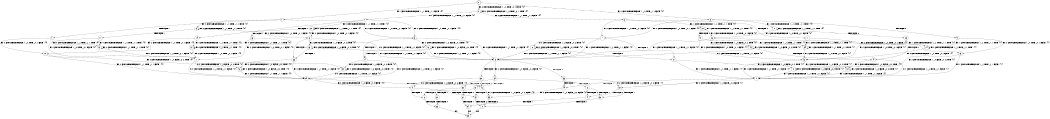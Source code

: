 digraph BCG {
size = "7, 10.5";
center = TRUE;
node [shape = circle];
0 [peripheries = 2];
0 -> 1 [label = "EX !1 !ATOMIC_EXCH_BRANCH (1, +1, TRUE, +1, 1, FALSE) !{0}"];
0 -> 2 [label = "EX !2 !ATOMIC_EXCH_BRANCH (1, +0, TRUE, +0, 1, TRUE) !{0}"];
0 -> 3 [label = "EX !0 !ATOMIC_EXCH_BRANCH (1, +1, TRUE, +1, 1, FALSE) !{0}"];
1 -> 4 [label = "TERMINATE !1"];
1 -> 5 [label = "EX !2 !ATOMIC_EXCH_BRANCH (1, +0, TRUE, +0, 1, FALSE) !{0}"];
1 -> 6 [label = "EX !0 !ATOMIC_EXCH_BRANCH (1, +1, TRUE, +1, 1, TRUE) !{0}"];
2 -> 7 [label = "EX !1 !ATOMIC_EXCH_BRANCH (1, +1, TRUE, +1, 1, FALSE) !{0}"];
2 -> 8 [label = "EX !0 !ATOMIC_EXCH_BRANCH (1, +1, TRUE, +1, 1, FALSE) !{0}"];
2 -> 2 [label = "EX !2 !ATOMIC_EXCH_BRANCH (1, +0, TRUE, +0, 1, TRUE) !{0}"];
3 -> 9 [label = "TERMINATE !0"];
3 -> 10 [label = "EX !1 !ATOMIC_EXCH_BRANCH (1, +1, TRUE, +1, 1, TRUE) !{0}"];
3 -> 11 [label = "EX !2 !ATOMIC_EXCH_BRANCH (1, +0, TRUE, +0, 1, FALSE) !{0}"];
4 -> 12 [label = "EX !2 !ATOMIC_EXCH_BRANCH (1, +0, TRUE, +0, 1, FALSE) !{0}"];
4 -> 13 [label = "EX !0 !ATOMIC_EXCH_BRANCH (1, +1, TRUE, +1, 1, TRUE) !{0}"];
5 -> 14 [label = "TERMINATE !1"];
5 -> 15 [label = "EX !0 !ATOMIC_EXCH_BRANCH (1, +1, TRUE, +1, 1, FALSE) !{0}"];
5 -> 16 [label = "EX !2 !ATOMIC_EXCH_BRANCH (1, +0, FALSE, +0, 2, TRUE) !{0}"];
6 -> 17 [label = "TERMINATE !1"];
6 -> 18 [label = "EX !2 !ATOMIC_EXCH_BRANCH (1, +0, TRUE, +0, 1, FALSE) !{0}"];
6 -> 6 [label = "EX !0 !ATOMIC_EXCH_BRANCH (1, +1, TRUE, +1, 1, TRUE) !{0}"];
7 -> 19 [label = "TERMINATE !1"];
7 -> 20 [label = "EX !0 !ATOMIC_EXCH_BRANCH (1, +1, TRUE, +1, 1, TRUE) !{0}"];
7 -> 5 [label = "EX !2 !ATOMIC_EXCH_BRANCH (1, +0, TRUE, +0, 1, FALSE) !{0}"];
8 -> 21 [label = "TERMINATE !0"];
8 -> 22 [label = "EX !1 !ATOMIC_EXCH_BRANCH (1, +1, TRUE, +1, 1, TRUE) !{0}"];
8 -> 11 [label = "EX !2 !ATOMIC_EXCH_BRANCH (1, +0, TRUE, +0, 1, FALSE) !{0}"];
9 -> 23 [label = "EX !2 !ATOMIC_EXCH_BRANCH (1, +0, TRUE, +0, 1, FALSE) !{1}"];
9 -> 24 [label = "EX !1 !ATOMIC_EXCH_BRANCH (1, +1, TRUE, +1, 1, TRUE) !{1}"];
10 -> 25 [label = "TERMINATE !0"];
10 -> 26 [label = "EX !2 !ATOMIC_EXCH_BRANCH (1, +0, TRUE, +0, 1, FALSE) !{0}"];
10 -> 10 [label = "EX !1 !ATOMIC_EXCH_BRANCH (1, +1, TRUE, +1, 1, TRUE) !{0}"];
11 -> 27 [label = "TERMINATE !0"];
11 -> 15 [label = "EX !1 !ATOMIC_EXCH_BRANCH (1, +1, TRUE, +1, 1, FALSE) !{0}"];
11 -> 28 [label = "EX !2 !ATOMIC_EXCH_BRANCH (1, +0, FALSE, +0, 2, TRUE) !{0}"];
12 -> 29 [label = "EX !0 !ATOMIC_EXCH_BRANCH (1, +1, TRUE, +1, 1, FALSE) !{0}"];
12 -> 30 [label = "EX !2 !ATOMIC_EXCH_BRANCH (1, +0, FALSE, +0, 2, TRUE) !{0}"];
13 -> 31 [label = "EX !2 !ATOMIC_EXCH_BRANCH (1, +0, TRUE, +0, 1, FALSE) !{0}"];
13 -> 13 [label = "EX !0 !ATOMIC_EXCH_BRANCH (1, +1, TRUE, +1, 1, TRUE) !{0}"];
14 -> 29 [label = "EX !0 !ATOMIC_EXCH_BRANCH (1, +1, TRUE, +1, 1, FALSE) !{0}"];
14 -> 30 [label = "EX !2 !ATOMIC_EXCH_BRANCH (1, +0, FALSE, +0, 2, TRUE) !{0}"];
15 -> 32 [label = "TERMINATE !1"];
15 -> 33 [label = "TERMINATE !0"];
15 -> 34 [label = "EX !2 !ATOMIC_EXCH_BRANCH (1, +0, FALSE, +0, 2, FALSE) !{0}"];
16 -> 14 [label = "TERMINATE !1"];
16 -> 15 [label = "EX !0 !ATOMIC_EXCH_BRANCH (1, +1, TRUE, +1, 1, FALSE) !{0}"];
16 -> 16 [label = "EX !2 !ATOMIC_EXCH_BRANCH (1, +0, FALSE, +0, 2, TRUE) !{0}"];
17 -> 31 [label = "EX !2 !ATOMIC_EXCH_BRANCH (1, +0, TRUE, +0, 1, FALSE) !{0}"];
17 -> 13 [label = "EX !0 !ATOMIC_EXCH_BRANCH (1, +1, TRUE, +1, 1, TRUE) !{0}"];
18 -> 35 [label = "TERMINATE !1"];
18 -> 36 [label = "EX !2 !ATOMIC_EXCH_BRANCH (1, +0, FALSE, +0, 2, TRUE) !{0}"];
18 -> 15 [label = "EX !0 !ATOMIC_EXCH_BRANCH (1, +1, TRUE, +1, 1, FALSE) !{0}"];
19 -> 37 [label = "EX !0 !ATOMIC_EXCH_BRANCH (1, +1, TRUE, +1, 1, TRUE) !{0}"];
19 -> 12 [label = "EX !2 !ATOMIC_EXCH_BRANCH (1, +0, TRUE, +0, 1, FALSE) !{0}"];
20 -> 38 [label = "TERMINATE !1"];
20 -> 18 [label = "EX !2 !ATOMIC_EXCH_BRANCH (1, +0, TRUE, +0, 1, FALSE) !{0}"];
20 -> 20 [label = "EX !0 !ATOMIC_EXCH_BRANCH (1, +1, TRUE, +1, 1, TRUE) !{0}"];
21 -> 39 [label = "EX !1 !ATOMIC_EXCH_BRANCH (1, +1, TRUE, +1, 1, TRUE) !{1}"];
21 -> 23 [label = "EX !2 !ATOMIC_EXCH_BRANCH (1, +0, TRUE, +0, 1, FALSE) !{1}"];
22 -> 40 [label = "TERMINATE !0"];
22 -> 26 [label = "EX !2 !ATOMIC_EXCH_BRANCH (1, +0, TRUE, +0, 1, FALSE) !{0}"];
22 -> 22 [label = "EX !1 !ATOMIC_EXCH_BRANCH (1, +1, TRUE, +1, 1, TRUE) !{0}"];
23 -> 41 [label = "EX !1 !ATOMIC_EXCH_BRANCH (1, +1, TRUE, +1, 1, FALSE) !{1}"];
23 -> 42 [label = "EX !2 !ATOMIC_EXCH_BRANCH (1, +0, FALSE, +0, 2, TRUE) !{1}"];
24 -> 43 [label = "EX !2 !ATOMIC_EXCH_BRANCH (1, +0, TRUE, +0, 1, FALSE) !{1}"];
24 -> 24 [label = "EX !1 !ATOMIC_EXCH_BRANCH (1, +1, TRUE, +1, 1, TRUE) !{1}"];
25 -> 43 [label = "EX !2 !ATOMIC_EXCH_BRANCH (1, +0, TRUE, +0, 1, FALSE) !{1}"];
25 -> 24 [label = "EX !1 !ATOMIC_EXCH_BRANCH (1, +1, TRUE, +1, 1, TRUE) !{1}"];
26 -> 44 [label = "TERMINATE !0"];
26 -> 45 [label = "EX !2 !ATOMIC_EXCH_BRANCH (1, +0, FALSE, +0, 2, TRUE) !{0}"];
26 -> 15 [label = "EX !1 !ATOMIC_EXCH_BRANCH (1, +1, TRUE, +1, 1, FALSE) !{0}"];
27 -> 41 [label = "EX !1 !ATOMIC_EXCH_BRANCH (1, +1, TRUE, +1, 1, FALSE) !{1}"];
27 -> 42 [label = "EX !2 !ATOMIC_EXCH_BRANCH (1, +0, FALSE, +0, 2, TRUE) !{1}"];
28 -> 27 [label = "TERMINATE !0"];
28 -> 15 [label = "EX !1 !ATOMIC_EXCH_BRANCH (1, +1, TRUE, +1, 1, FALSE) !{0}"];
28 -> 28 [label = "EX !2 !ATOMIC_EXCH_BRANCH (1, +0, FALSE, +0, 2, TRUE) !{0}"];
29 -> 46 [label = "TERMINATE !0"];
29 -> 47 [label = "EX !2 !ATOMIC_EXCH_BRANCH (1, +0, FALSE, +0, 2, FALSE) !{0}"];
30 -> 29 [label = "EX !0 !ATOMIC_EXCH_BRANCH (1, +1, TRUE, +1, 1, FALSE) !{0}"];
30 -> 30 [label = "EX !2 !ATOMIC_EXCH_BRANCH (1, +0, FALSE, +0, 2, TRUE) !{0}"];
31 -> 48 [label = "EX !2 !ATOMIC_EXCH_BRANCH (1, +0, FALSE, +0, 2, TRUE) !{0}"];
31 -> 29 [label = "EX !0 !ATOMIC_EXCH_BRANCH (1, +1, TRUE, +1, 1, FALSE) !{0}"];
32 -> 46 [label = "TERMINATE !0"];
32 -> 47 [label = "EX !2 !ATOMIC_EXCH_BRANCH (1, +0, FALSE, +0, 2, FALSE) !{0}"];
33 -> 49 [label = "TERMINATE !1"];
33 -> 50 [label = "EX !2 !ATOMIC_EXCH_BRANCH (1, +0, FALSE, +0, 2, FALSE) !{1}"];
34 -> 51 [label = "TERMINATE !1"];
34 -> 52 [label = "TERMINATE !2"];
34 -> 53 [label = "TERMINATE !0"];
35 -> 48 [label = "EX !2 !ATOMIC_EXCH_BRANCH (1, +0, FALSE, +0, 2, TRUE) !{0}"];
35 -> 29 [label = "EX !0 !ATOMIC_EXCH_BRANCH (1, +1, TRUE, +1, 1, FALSE) !{0}"];
36 -> 35 [label = "TERMINATE !1"];
36 -> 36 [label = "EX !2 !ATOMIC_EXCH_BRANCH (1, +0, FALSE, +0, 2, TRUE) !{0}"];
36 -> 15 [label = "EX !0 !ATOMIC_EXCH_BRANCH (1, +1, TRUE, +1, 1, FALSE) !{0}"];
37 -> 31 [label = "EX !2 !ATOMIC_EXCH_BRANCH (1, +0, TRUE, +0, 1, FALSE) !{0}"];
37 -> 37 [label = "EX !0 !ATOMIC_EXCH_BRANCH (1, +1, TRUE, +1, 1, TRUE) !{0}"];
38 -> 31 [label = "EX !2 !ATOMIC_EXCH_BRANCH (1, +0, TRUE, +0, 1, FALSE) !{0}"];
38 -> 37 [label = "EX !0 !ATOMIC_EXCH_BRANCH (1, +1, TRUE, +1, 1, TRUE) !{0}"];
39 -> 43 [label = "EX !2 !ATOMIC_EXCH_BRANCH (1, +0, TRUE, +0, 1, FALSE) !{1}"];
39 -> 39 [label = "EX !1 !ATOMIC_EXCH_BRANCH (1, +1, TRUE, +1, 1, TRUE) !{1}"];
40 -> 43 [label = "EX !2 !ATOMIC_EXCH_BRANCH (1, +0, TRUE, +0, 1, FALSE) !{1}"];
40 -> 39 [label = "EX !1 !ATOMIC_EXCH_BRANCH (1, +1, TRUE, +1, 1, TRUE) !{1}"];
41 -> 49 [label = "TERMINATE !1"];
41 -> 50 [label = "EX !2 !ATOMIC_EXCH_BRANCH (1, +0, FALSE, +0, 2, FALSE) !{1}"];
42 -> 41 [label = "EX !1 !ATOMIC_EXCH_BRANCH (1, +1, TRUE, +1, 1, FALSE) !{1}"];
42 -> 42 [label = "EX !2 !ATOMIC_EXCH_BRANCH (1, +0, FALSE, +0, 2, TRUE) !{1}"];
43 -> 54 [label = "EX !2 !ATOMIC_EXCH_BRANCH (1, +0, FALSE, +0, 2, TRUE) !{1}"];
43 -> 41 [label = "EX !1 !ATOMIC_EXCH_BRANCH (1, +1, TRUE, +1, 1, FALSE) !{1}"];
44 -> 54 [label = "EX !2 !ATOMIC_EXCH_BRANCH (1, +0, FALSE, +0, 2, TRUE) !{1}"];
44 -> 41 [label = "EX !1 !ATOMIC_EXCH_BRANCH (1, +1, TRUE, +1, 1, FALSE) !{1}"];
45 -> 44 [label = "TERMINATE !0"];
45 -> 45 [label = "EX !2 !ATOMIC_EXCH_BRANCH (1, +0, FALSE, +0, 2, TRUE) !{0}"];
45 -> 15 [label = "EX !1 !ATOMIC_EXCH_BRANCH (1, +1, TRUE, +1, 1, FALSE) !{0}"];
46 -> 55 [label = "EX !2 !ATOMIC_EXCH_BRANCH (1, +0, FALSE, +0, 2, FALSE) !{2}"];
47 -> 56 [label = "TERMINATE !2"];
47 -> 57 [label = "TERMINATE !0"];
48 -> 48 [label = "EX !2 !ATOMIC_EXCH_BRANCH (1, +0, FALSE, +0, 2, TRUE) !{0}"];
48 -> 29 [label = "EX !0 !ATOMIC_EXCH_BRANCH (1, +1, TRUE, +1, 1, FALSE) !{0}"];
49 -> 55 [label = "EX !2 !ATOMIC_EXCH_BRANCH (1, +0, FALSE, +0, 2, FALSE) !{2}"];
50 -> 58 [label = "TERMINATE !1"];
50 -> 59 [label = "TERMINATE !2"];
51 -> 56 [label = "TERMINATE !2"];
51 -> 57 [label = "TERMINATE !0"];
52 -> 60 [label = "TERMINATE !1"];
52 -> 61 [label = "TERMINATE !0"];
53 -> 58 [label = "TERMINATE !1"];
53 -> 59 [label = "TERMINATE !2"];
54 -> 54 [label = "EX !2 !ATOMIC_EXCH_BRANCH (1, +0, FALSE, +0, 2, TRUE) !{1}"];
54 -> 41 [label = "EX !1 !ATOMIC_EXCH_BRANCH (1, +1, TRUE, +1, 1, FALSE) !{1}"];
55 -> 62 [label = "TERMINATE !2"];
56 -> 63 [label = "TERMINATE !0"];
57 -> 62 [label = "TERMINATE !2"];
58 -> 62 [label = "TERMINATE !2"];
59 -> 64 [label = "TERMINATE !1"];
60 -> 63 [label = "TERMINATE !0"];
61 -> 64 [label = "TERMINATE !1"];
62 -> 65 [label = "exit"];
63 -> 65 [label = "exit"];
64 -> 65 [label = "exit"];
}
